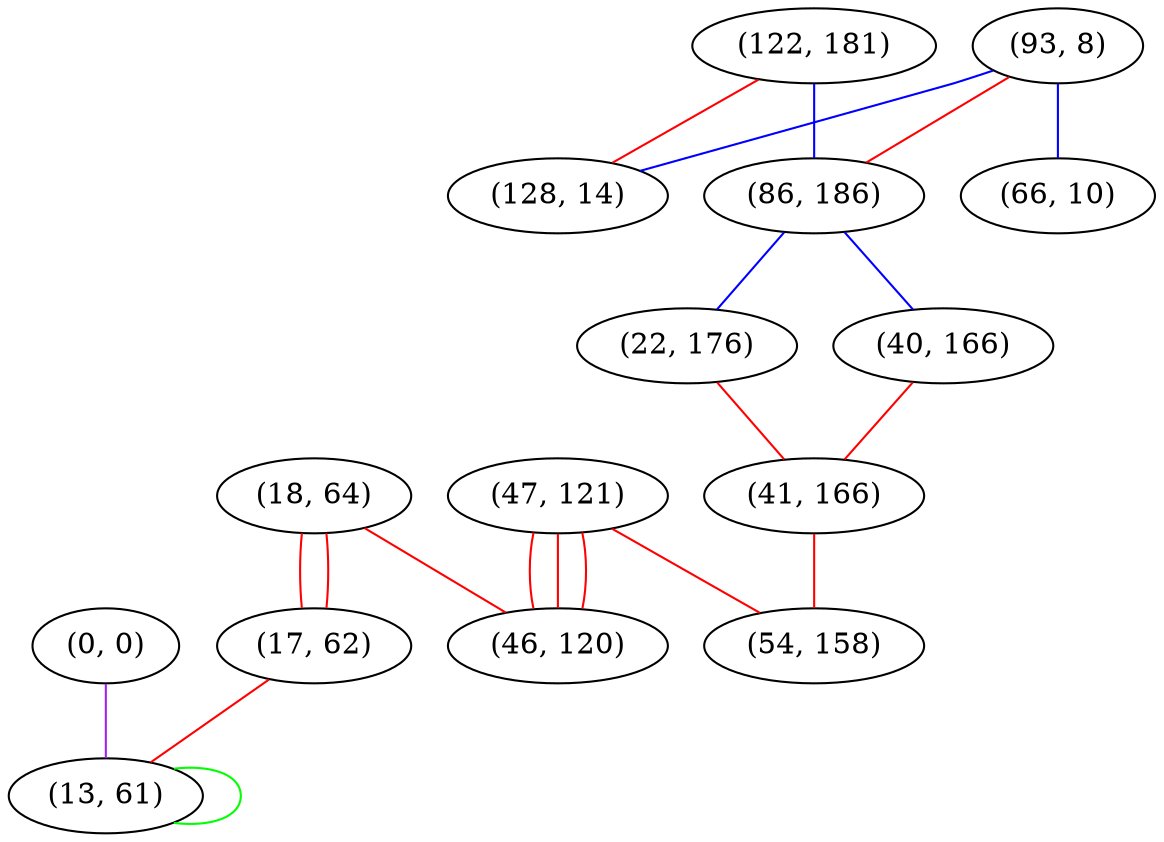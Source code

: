 graph "" {
"(18, 64)";
"(122, 181)";
"(0, 0)";
"(93, 8)";
"(47, 121)";
"(128, 14)";
"(86, 186)";
"(17, 62)";
"(22, 176)";
"(46, 120)";
"(13, 61)";
"(40, 166)";
"(66, 10)";
"(41, 166)";
"(54, 158)";
"(18, 64)" -- "(17, 62)"  [color=red, key=0, weight=1];
"(18, 64)" -- "(17, 62)"  [color=red, key=1, weight=1];
"(18, 64)" -- "(46, 120)"  [color=red, key=0, weight=1];
"(122, 181)" -- "(128, 14)"  [color=red, key=0, weight=1];
"(122, 181)" -- "(86, 186)"  [color=blue, key=0, weight=3];
"(0, 0)" -- "(13, 61)"  [color=purple, key=0, weight=4];
"(93, 8)" -- "(128, 14)"  [color=blue, key=0, weight=3];
"(93, 8)" -- "(86, 186)"  [color=red, key=0, weight=1];
"(93, 8)" -- "(66, 10)"  [color=blue, key=0, weight=3];
"(47, 121)" -- "(46, 120)"  [color=red, key=0, weight=1];
"(47, 121)" -- "(46, 120)"  [color=red, key=1, weight=1];
"(47, 121)" -- "(46, 120)"  [color=red, key=2, weight=1];
"(47, 121)" -- "(54, 158)"  [color=red, key=0, weight=1];
"(86, 186)" -- "(40, 166)"  [color=blue, key=0, weight=3];
"(86, 186)" -- "(22, 176)"  [color=blue, key=0, weight=3];
"(17, 62)" -- "(13, 61)"  [color=red, key=0, weight=1];
"(22, 176)" -- "(41, 166)"  [color=red, key=0, weight=1];
"(13, 61)" -- "(13, 61)"  [color=green, key=0, weight=2];
"(40, 166)" -- "(41, 166)"  [color=red, key=0, weight=1];
"(41, 166)" -- "(54, 158)"  [color=red, key=0, weight=1];
}
